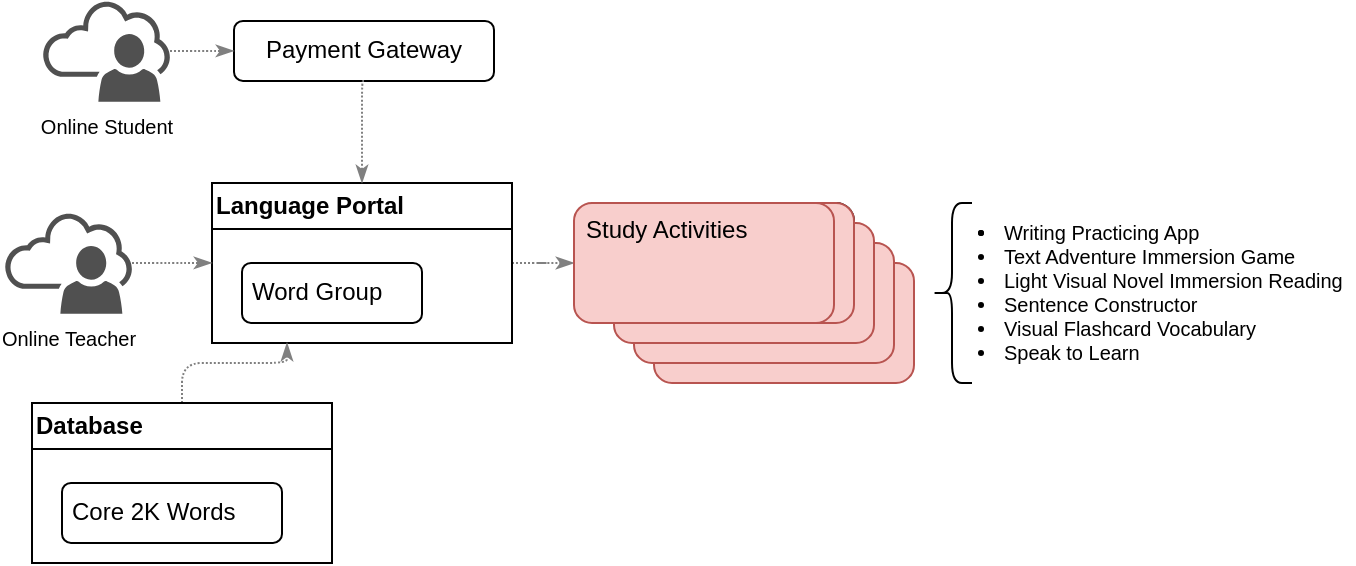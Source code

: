 <mxfile version="26.0.9">
  <diagram name="General High Level Diagram" id="8kym53Kfn-cbhpV9L5UZ">
    <mxGraphModel dx="1297" dy="892" grid="1" gridSize="10" guides="1" tooltips="1" connect="1" arrows="1" fold="1" page="1" pageScale="1" pageWidth="850" pageHeight="1100" math="0" shadow="0">
      <root>
        <mxCell id="0" />
        <mxCell id="1" parent="0" />
        <mxCell id="jTDRQSqNL7J-zCgUuBtT-1" value="Payment Gateway" style="rounded=1;whiteSpace=wrap;html=1;" vertex="1" parent="1">
          <mxGeometry x="155" y="50.46" width="130" height="30" as="geometry" />
        </mxCell>
        <mxCell id="jTDRQSqNL7J-zCgUuBtT-16" value="" style="edgeStyle=orthogonalEdgeStyle;rounded=1;orthogonalLoop=1;jettySize=auto;html=1;endArrow=classicThin;endFill=1;curved=0;dashed=1;dashPattern=1 1;strokeColor=#808080;" edge="1" parent="1" source="jTDRQSqNL7J-zCgUuBtT-3" target="jTDRQSqNL7J-zCgUuBtT-9">
          <mxGeometry relative="1" as="geometry" />
        </mxCell>
        <mxCell id="jTDRQSqNL7J-zCgUuBtT-3" value="Language Portal" style="swimlane;whiteSpace=wrap;html=1;align=left;startSize=23;" vertex="1" parent="1">
          <mxGeometry x="144" y="131.46" width="150" height="80" as="geometry">
            <mxRectangle x="260" y="200" width="140" height="30" as="alternateBounds" />
          </mxGeometry>
        </mxCell>
        <mxCell id="jTDRQSqNL7J-zCgUuBtT-4" value="Word Group" style="text;html=1;align=left;verticalAlign=middle;resizable=0;points=[];autosize=1;strokeColor=default;fillColor=none;rounded=1;spacingLeft=3;" vertex="1" parent="jTDRQSqNL7J-zCgUuBtT-3">
          <mxGeometry x="15" y="40" width="90" height="30" as="geometry" />
        </mxCell>
        <mxCell id="jTDRQSqNL7J-zCgUuBtT-8" value="" style="edgeStyle=orthogonalEdgeStyle;rounded=1;orthogonalLoop=1;jettySize=auto;html=1;entryX=0.25;entryY=1;entryDx=0;entryDy=0;endArrow=classicThin;endFill=1;curved=0;dashed=1;dashPattern=1 1;strokeColor=#808080;" edge="1" parent="1" source="jTDRQSqNL7J-zCgUuBtT-5" target="jTDRQSqNL7J-zCgUuBtT-3">
          <mxGeometry relative="1" as="geometry" />
        </mxCell>
        <mxCell id="jTDRQSqNL7J-zCgUuBtT-5" value="Database" style="swimlane;whiteSpace=wrap;html=1;align=left;startSize=23;" vertex="1" parent="1">
          <mxGeometry x="54" y="241.46" width="150" height="80" as="geometry">
            <mxRectangle x="260" y="200" width="140" height="30" as="alternateBounds" />
          </mxGeometry>
        </mxCell>
        <mxCell id="jTDRQSqNL7J-zCgUuBtT-6" value="Core 2K Words" style="text;html=1;align=left;verticalAlign=middle;resizable=0;points=[];autosize=1;strokeColor=default;fillColor=none;rounded=1;spacingLeft=3;" vertex="1" parent="jTDRQSqNL7J-zCgUuBtT-5">
          <mxGeometry x="15" y="40" width="110" height="30" as="geometry" />
        </mxCell>
        <mxCell id="jTDRQSqNL7J-zCgUuBtT-15" value="" style="group" vertex="1" connectable="0" parent="1">
          <mxGeometry x="325" y="131.46" width="170" height="100" as="geometry" />
        </mxCell>
        <mxCell id="jTDRQSqNL7J-zCgUuBtT-10" value="" style="rounded=1;whiteSpace=wrap;html=1;align=left;verticalAlign=top;spacingLeft=4;" vertex="1" parent="jTDRQSqNL7J-zCgUuBtT-15">
          <mxGeometry x="10" y="10" width="130" height="60" as="geometry" />
        </mxCell>
        <mxCell id="jTDRQSqNL7J-zCgUuBtT-14" value="" style="rounded=1;whiteSpace=wrap;html=1;align=left;verticalAlign=top;spacingLeft=4;fillColor=#f8cecc;strokeColor=#b85450;" vertex="1" parent="jTDRQSqNL7J-zCgUuBtT-15">
          <mxGeometry x="40" y="40" width="130" height="60" as="geometry" />
        </mxCell>
        <mxCell id="jTDRQSqNL7J-zCgUuBtT-13" value="" style="rounded=1;whiteSpace=wrap;html=1;align=left;verticalAlign=top;spacingLeft=4;fillColor=#f8cecc;strokeColor=#b85450;" vertex="1" parent="jTDRQSqNL7J-zCgUuBtT-15">
          <mxGeometry x="30" y="30" width="130" height="60" as="geometry" />
        </mxCell>
        <mxCell id="jTDRQSqNL7J-zCgUuBtT-12" value="" style="rounded=1;whiteSpace=wrap;html=1;align=left;verticalAlign=top;spacingLeft=4;fillColor=#f8cecc;strokeColor=#b85450;" vertex="1" parent="jTDRQSqNL7J-zCgUuBtT-15">
          <mxGeometry x="20" y="20" width="130" height="60" as="geometry" />
        </mxCell>
        <mxCell id="jTDRQSqNL7J-zCgUuBtT-11" value="" style="rounded=1;whiteSpace=wrap;html=1;align=left;verticalAlign=top;spacingLeft=4;fillColor=#f8cecc;strokeColor=#b85450;" vertex="1" parent="jTDRQSqNL7J-zCgUuBtT-15">
          <mxGeometry x="10" y="10" width="130" height="60" as="geometry" />
        </mxCell>
        <mxCell id="jTDRQSqNL7J-zCgUuBtT-9" value="Study Activities" style="rounded=1;whiteSpace=wrap;html=1;align=left;verticalAlign=top;spacingLeft=4;fillColor=#f8cecc;strokeColor=#b85450;" vertex="1" parent="jTDRQSqNL7J-zCgUuBtT-15">
          <mxGeometry y="10" width="130" height="60" as="geometry" />
        </mxCell>
        <mxCell id="jTDRQSqNL7J-zCgUuBtT-17" value="Online Student" style="sketch=0;pointerEvents=1;shadow=0;dashed=0;html=1;strokeColor=none;fillColor=#505050;labelPosition=center;verticalLabelPosition=bottom;outlineConnect=0;verticalAlign=top;align=center;shape=mxgraph.office.clouds.online_user;fontSize=10;" vertex="1" parent="1">
          <mxGeometry x="59" y="40.0" width="64" height="50.92" as="geometry" />
        </mxCell>
        <mxCell id="jTDRQSqNL7J-zCgUuBtT-19" value="" style="edgeStyle=orthogonalEdgeStyle;rounded=1;orthogonalLoop=1;jettySize=auto;html=1;endArrow=classicThin;endFill=1;curved=0;dashed=1;dashPattern=1 1;strokeColor=#808080;entryX=0;entryY=0.5;entryDx=0;entryDy=0;" edge="1" parent="1" source="jTDRQSqNL7J-zCgUuBtT-17" target="jTDRQSqNL7J-zCgUuBtT-1">
          <mxGeometry relative="1" as="geometry">
            <mxPoint x="54" y="61.46" as="sourcePoint" />
            <mxPoint x="134" y="61.46" as="targetPoint" />
          </mxGeometry>
        </mxCell>
        <mxCell id="jTDRQSqNL7J-zCgUuBtT-20" value="" style="edgeStyle=orthogonalEdgeStyle;rounded=1;orthogonalLoop=1;jettySize=auto;html=1;endArrow=classicThin;endFill=1;curved=0;dashed=1;dashPattern=1 1;strokeColor=#808080;entryX=0.5;entryY=0;entryDx=0;entryDy=0;exitX=0.5;exitY=1;exitDx=0;exitDy=0;" edge="1" parent="1" source="jTDRQSqNL7J-zCgUuBtT-1" target="jTDRQSqNL7J-zCgUuBtT-3">
          <mxGeometry relative="1" as="geometry">
            <mxPoint x="184" y="81.46" as="sourcePoint" />
            <mxPoint x="250" y="81.46" as="targetPoint" />
            <Array as="points">
              <mxPoint x="219" y="80.46" />
            </Array>
          </mxGeometry>
        </mxCell>
        <mxCell id="jTDRQSqNL7J-zCgUuBtT-21" value="Online Teacher" style="sketch=0;pointerEvents=1;shadow=0;dashed=0;html=1;strokeColor=none;fillColor=#505050;labelPosition=center;verticalLabelPosition=bottom;outlineConnect=0;verticalAlign=top;align=center;shape=mxgraph.office.clouds.online_user;fontSize=10;" vertex="1" parent="1">
          <mxGeometry x="40" y="146" width="64" height="50.92" as="geometry" />
        </mxCell>
        <mxCell id="jTDRQSqNL7J-zCgUuBtT-22" value="" style="edgeStyle=orthogonalEdgeStyle;rounded=1;orthogonalLoop=1;jettySize=auto;html=1;endArrow=classicThin;endFill=1;curved=0;dashed=1;dashPattern=1 1;strokeColor=#808080;entryX=0;entryY=0.5;entryDx=0;entryDy=0;" edge="1" parent="1" source="jTDRQSqNL7J-zCgUuBtT-21" target="jTDRQSqNL7J-zCgUuBtT-3">
          <mxGeometry relative="1" as="geometry">
            <mxPoint x="24" y="171.46" as="sourcePoint" />
            <mxPoint x="81" y="171.46" as="targetPoint" />
          </mxGeometry>
        </mxCell>
        <mxCell id="jTDRQSqNL7J-zCgUuBtT-23" value="" style="shape=curlyBracket;whiteSpace=wrap;html=1;rounded=1;labelPosition=left;verticalLabelPosition=middle;align=right;verticalAlign=middle;" vertex="1" parent="1">
          <mxGeometry x="504" y="141.46" width="20" height="90" as="geometry" />
        </mxCell>
        <mxCell id="jTDRQSqNL7J-zCgUuBtT-24" value="&lt;ul&gt;&lt;li&gt;&lt;li&gt;Writing Practicing App&lt;/li&gt;&lt;li&gt;Text Adventure Immersion Game&lt;/li&gt;&lt;li&gt;Light Visual Novel Immersion Reading&lt;/li&gt;&lt;li&gt;Sentence Constructor&lt;/li&gt;&lt;li&gt;Visual Flashcard Vocabulary&lt;/li&gt;&lt;li&gt;Speak to Learn&lt;/li&gt;&lt;/li&gt;&lt;/ul&gt;" style="text;html=1;align=left;verticalAlign=middle;whiteSpace=wrap;rounded=0;fontSize=10;labelPosition=center;verticalLabelPosition=middle;spacing=0;spacingLeft=-24;" vertex="1" parent="1">
          <mxGeometry x="524" y="146" width="191" height="80" as="geometry" />
        </mxCell>
      </root>
    </mxGraphModel>
  </diagram>
</mxfile>
